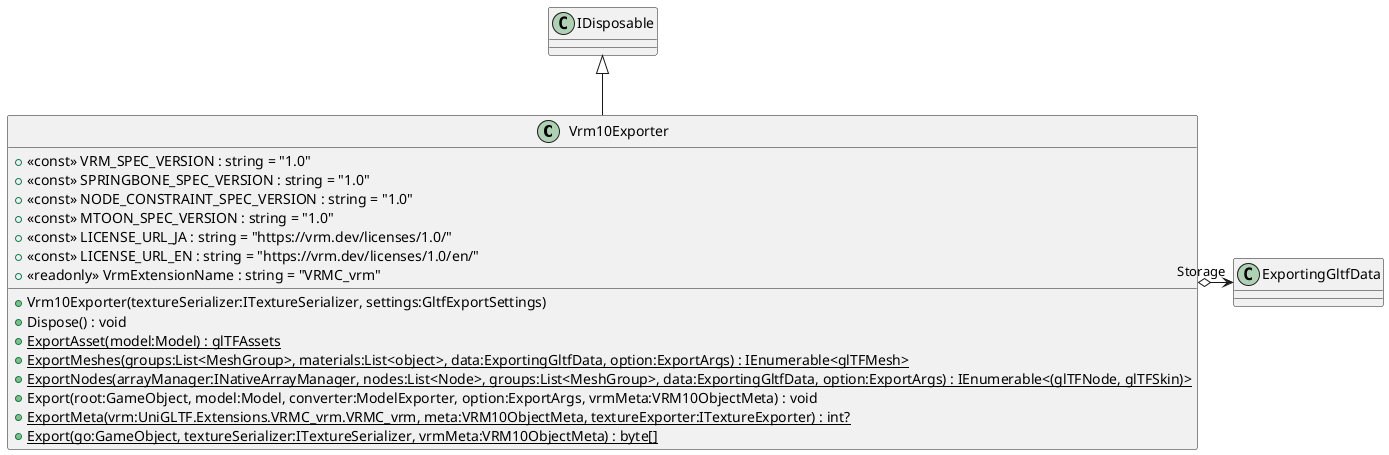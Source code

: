 @startuml
class Vrm10Exporter {
    + <<const>> VRM_SPEC_VERSION : string = "1.0"
    + <<const>> SPRINGBONE_SPEC_VERSION : string = "1.0"
    + <<const>> NODE_CONSTRAINT_SPEC_VERSION : string = "1.0"
    + <<const>> MTOON_SPEC_VERSION : string = "1.0"
    + <<const>> LICENSE_URL_JA : string = "https://vrm.dev/licenses/1.0/"
    + <<const>> LICENSE_URL_EN : string = "https://vrm.dev/licenses/1.0/en/"
    + <<readonly>> VrmExtensionName : string = "VRMC_vrm"
    + Vrm10Exporter(textureSerializer:ITextureSerializer, settings:GltfExportSettings)
    + Dispose() : void
    + {static} ExportAsset(model:Model) : glTFAssets
    + {static} ExportMeshes(groups:List<MeshGroup>, materials:List<object>, data:ExportingGltfData, option:ExportArgs) : IEnumerable<glTFMesh>
    + {static} ExportNodes(arrayManager:INativeArrayManager, nodes:List<Node>, groups:List<MeshGroup>, data:ExportingGltfData, option:ExportArgs) : IEnumerable<(glTFNode, glTFSkin)>
    + Export(root:GameObject, model:Model, converter:ModelExporter, option:ExportArgs, vrmMeta:VRM10ObjectMeta) : void
    + {static} ExportMeta(vrm:UniGLTF.Extensions.VRMC_vrm.VRMC_vrm, meta:VRM10ObjectMeta, textureExporter:ITextureExporter) : int?
    + {static} Export(go:GameObject, textureSerializer:ITextureSerializer, vrmMeta:VRM10ObjectMeta) : byte[]
}
IDisposable <|-- Vrm10Exporter
Vrm10Exporter o-> "Storage" ExportingGltfData
@enduml
